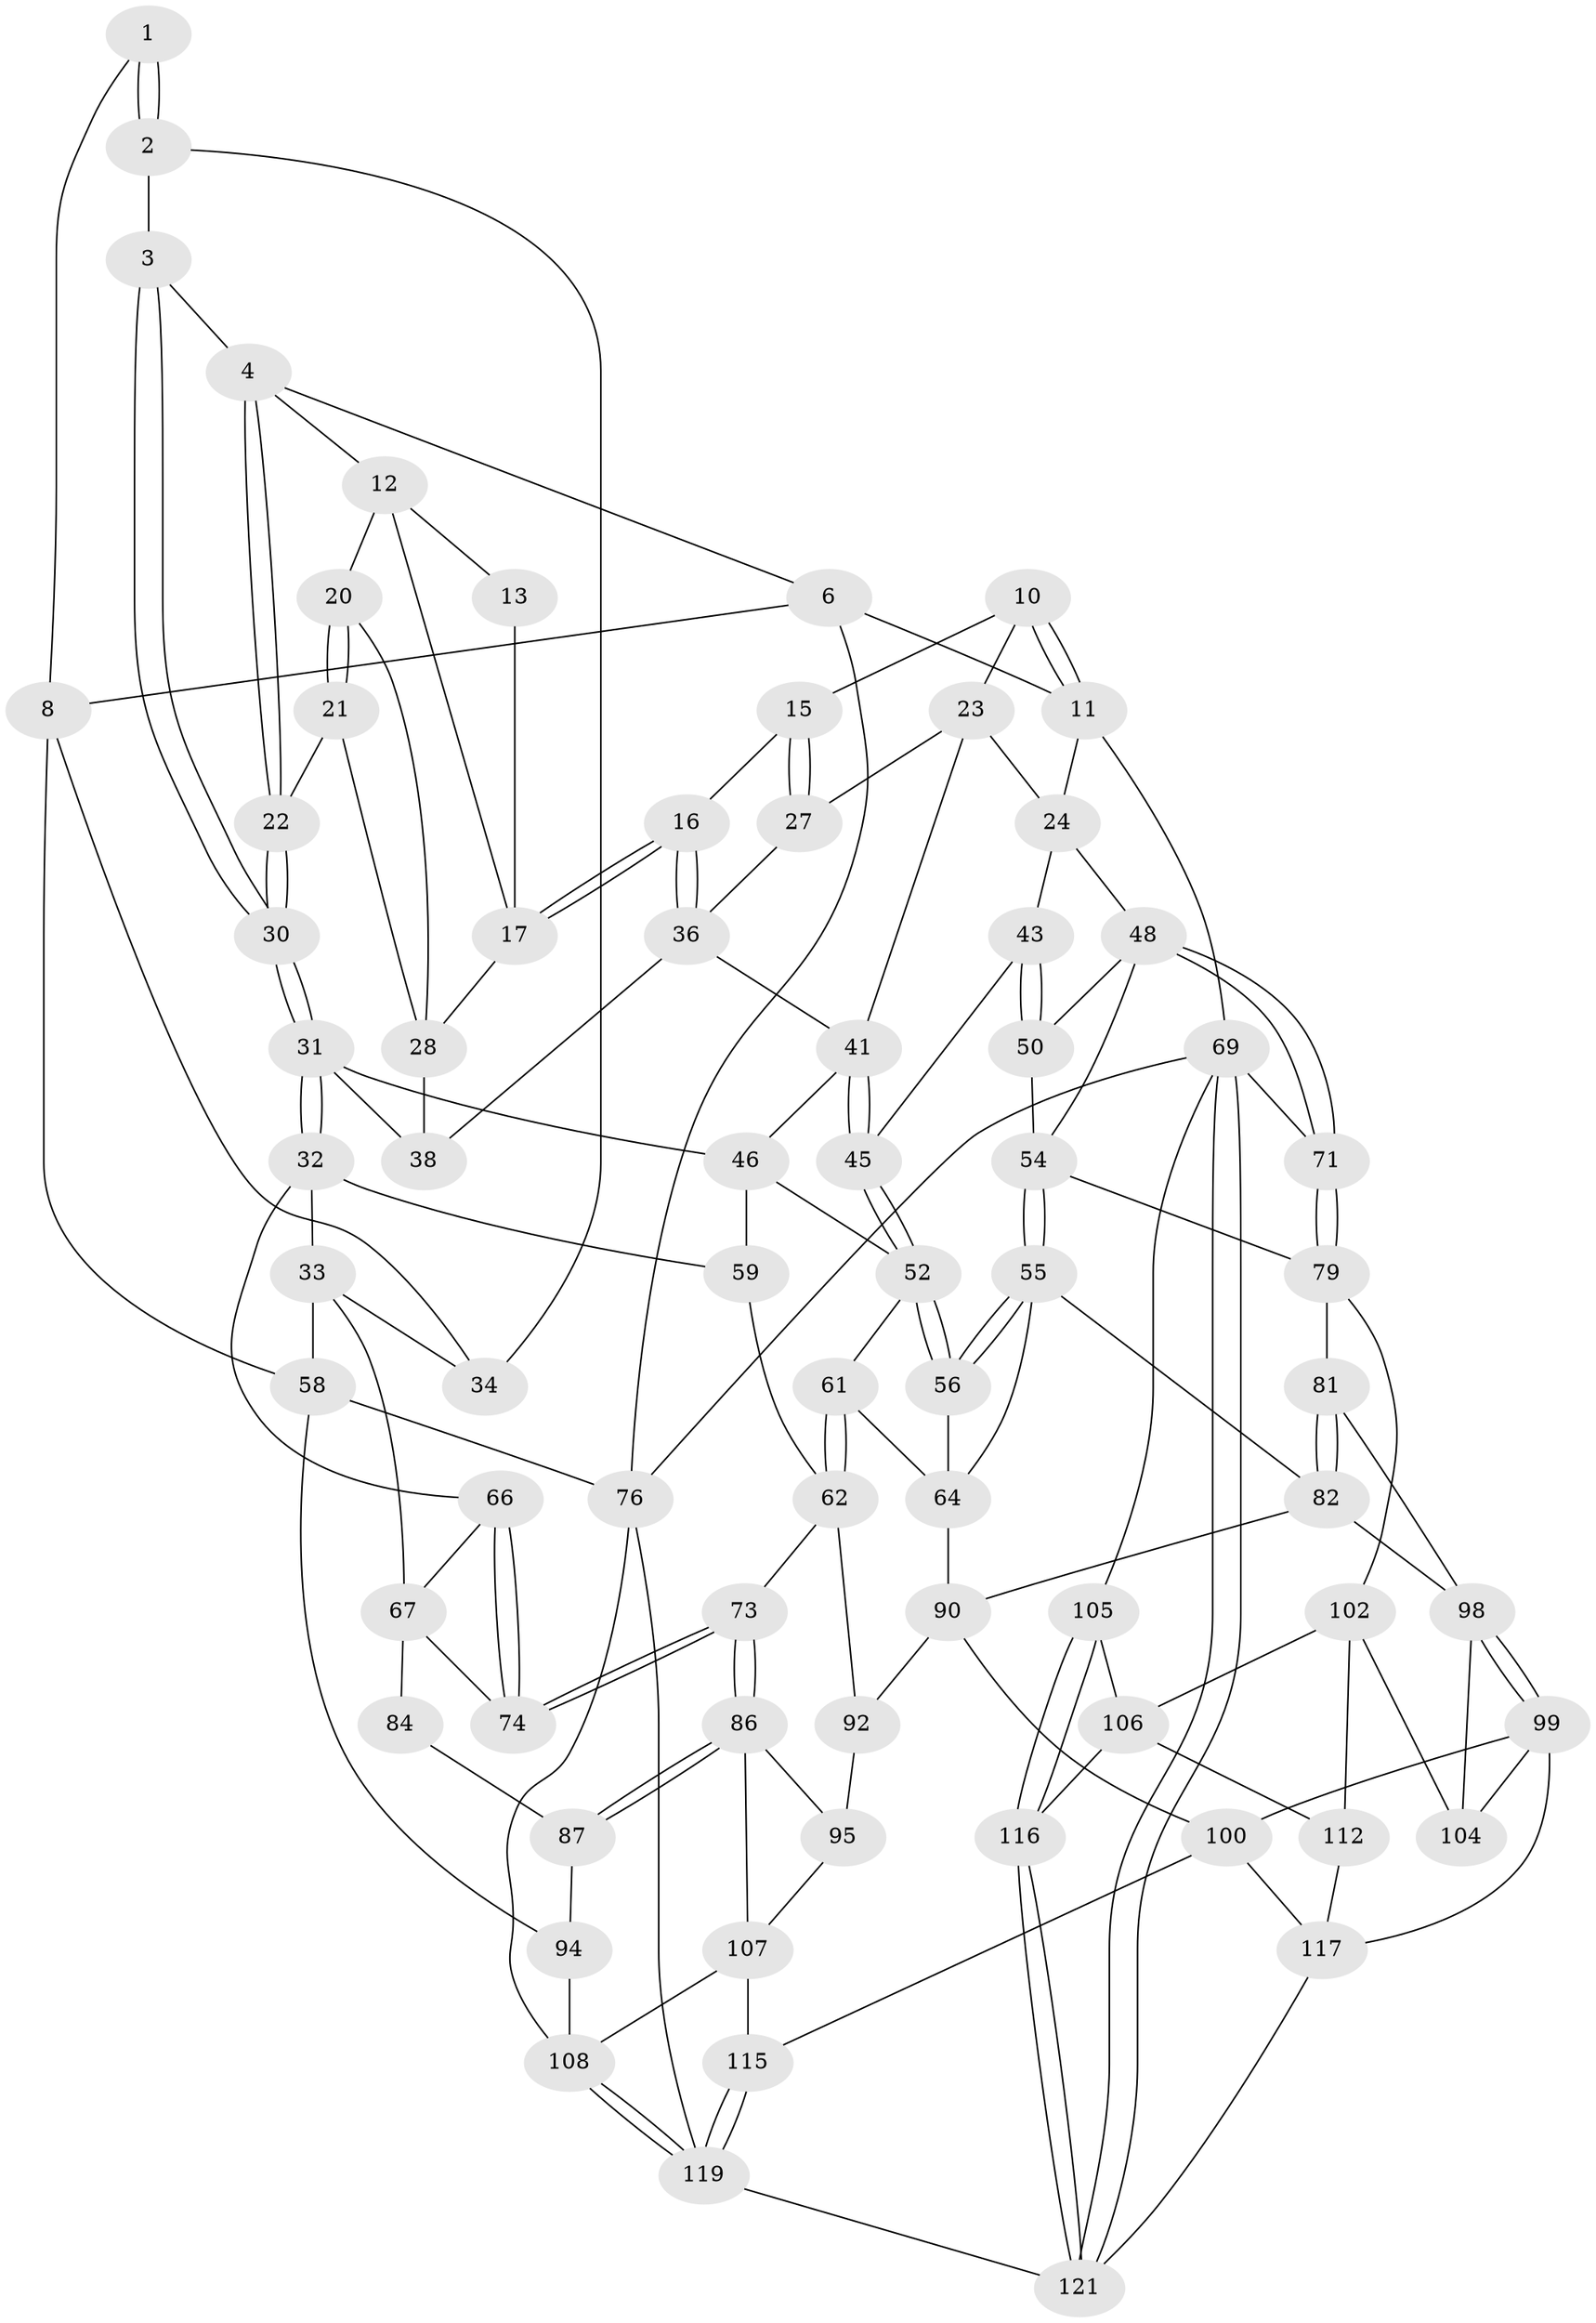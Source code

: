 // original degree distribution, {3: 0.03278688524590164, 5: 0.5573770491803278, 4: 0.19672131147540983, 6: 0.21311475409836064}
// Generated by graph-tools (version 1.1) at 2025/11/02/27/25 16:11:54]
// undirected, 74 vertices, 161 edges
graph export_dot {
graph [start="1"]
  node [color=gray90,style=filled];
  1 [pos="+0.0459547763898797+0",super="+7"];
  2 [pos="+0.14254617015898943+0.08854351826057551",super="+29"];
  3 [pos="+0.15864397648320816+0.08421776742862715"];
  4 [pos="+0.2684590536229571+0",super="+5"];
  6 [pos="+0+0",super="+9"];
  8 [pos="+0+0",super="+40"];
  10 [pos="+0.6241702712885457+0",super="+14"];
  11 [pos="+1+0"];
  12 [pos="+0.3651335087267413+0",super="+19"];
  13 [pos="+0.5889770075407798+0"];
  15 [pos="+0.5992967542559554+0.0592471974166094"];
  16 [pos="+0.5446547635060958+0.13860812070484735"];
  17 [pos="+0.5404284364952405+0.13579542091268598",super="+18"];
  20 [pos="+0.41903456865335614+0.053130476911603816"];
  21 [pos="+0.3269729484178994+0.146803271184831"];
  22 [pos="+0.2942459465405619+0.14535162765455714"];
  23 [pos="+0.7359745958761849+0.1573099768767832",super="+26"];
  24 [pos="+0.9088350720881646+0.14122347470006533",super="+25"];
  27 [pos="+0.6789896270880127+0.20088585931834677"];
  28 [pos="+0.4460583153026577+0.12493558018443567",super="+35"];
  30 [pos="+0.2611457743639046+0.18350449639755884"];
  31 [pos="+0.2222581254677623+0.2845455326025161",super="+39"];
  32 [pos="+0.1699884136623575+0.31491243130686164",super="+60"];
  33 [pos="+0.06954009128319671+0.2460864233578867",super="+57"];
  34 [pos="+0.06102454765362817+0.23949757092358293"];
  36 [pos="+0.5542167910229538+0.15780054841360855",super="+37"];
  38 [pos="+0.42754274407012305+0.2510046499274134"];
  41 [pos="+0.6720211441236069+0.27747532124036806",super="+42"];
  43 [pos="+0.8687025867828476+0.28146109004586256",super="+44"];
  45 [pos="+0.6729224536939651+0.27986353042740464"];
  46 [pos="+0.5055637794734185+0.3445987452796618",super="+47"];
  48 [pos="+1+0.32626476529359616",super="+49"];
  50 [pos="+0.9089459637045317+0.3808072117888068",super="+51"];
  52 [pos="+0.6589584822793773+0.38861325230454924",super="+53"];
  54 [pos="+0.7901789186732507+0.45040609247126545",super="+72"];
  55 [pos="+0.7474026432167902+0.4819839424816199",super="+78"];
  56 [pos="+0.6612809408321352+0.39315067288044775"];
  58 [pos="+0+0.5905905917023386",super="+75"];
  59 [pos="+0.398690704493333+0.431966445894958"];
  61 [pos="+0.5121969409347703+0.5232957751848681"];
  62 [pos="+0.464398609473096+0.5334491529710923",super="+63"];
  64 [pos="+0.5772649628062683+0.505831814041102",super="+65"];
  66 [pos="+0.168752672370908+0.3813650732921389"];
  67 [pos="+0.022685279088272434+0.49722727969683267",super="+68"];
  69 [pos="+1+1",super="+70"];
  71 [pos="+1+0.6386934038310159"];
  73 [pos="+0.2622771702802369+0.5521352758953001"];
  74 [pos="+0.2502980618678789+0.5416043017600097",super="+83"];
  76 [pos="+0+0.8823140876156129",super="+77"];
  79 [pos="+0.9328642178152776+0.5248172162954",super="+80"];
  81 [pos="+0.7839306385642596+0.5851811819723379"];
  82 [pos="+0.744671384643752+0.5363398428009034",super="+89"];
  84 [pos="+0.11027793984276654+0.5910077513216802",super="+85"];
  86 [pos="+0.26323245038604004+0.6367662009871901",super="+96"];
  87 [pos="+0.13269341411525037+0.6510652291636592",super="+88"];
  90 [pos="+0.5811235999087061+0.5838550207302127",super="+91"];
  92 [pos="+0.4900998589153181+0.7177347473341038",super="+93"];
  94 [pos="+0.07252221084813813+0.6870447544224738"];
  95 [pos="+0.37818884402010233+0.6462117284659776",super="+97"];
  98 [pos="+0.6414965707916775+0.7152952746527141",super="+101"];
  99 [pos="+0.6140100928386923+0.7483127940458237",super="+113"];
  100 [pos="+0.5975837458652573+0.7538531196789094",super="+114"];
  102 [pos="+0.8802925569954881+0.6771589369226514",super="+103"];
  104 [pos="+0.7762796491488045+0.7479626828048853"];
  105 [pos="+0.9848926890776708+0.7066385371813666"];
  106 [pos="+0.9183813469110955+0.6914896737427123",super="+111"];
  107 [pos="+0.26520556853657895+0.7343176606671313",super="+110"];
  108 [pos="+0.15319029558739317+0.7911844705356649",super="+109"];
  112 [pos="+0.845759076028177+0.8877597388832872"];
  115 [pos="+0.3790385793336941+0.850063826831362"];
  116 [pos="+0.8920353478306392+0.917372758076656"];
  117 [pos="+0.7250441385595308+0.8940560775141763",super="+118"];
  119 [pos="+0.14797339472170215+1",super="+120"];
  121 [pos="+1+1",super="+122"];
  1 -- 2 [weight=2];
  1 -- 2;
  1 -- 8;
  2 -- 3;
  2 -- 34;
  3 -- 4;
  3 -- 30;
  3 -- 30;
  4 -- 22;
  4 -- 22;
  4 -- 12;
  4 -- 6;
  6 -- 8;
  6 -- 11;
  6 -- 76;
  8 -- 34;
  8 -- 58;
  10 -- 11;
  10 -- 11;
  10 -- 15;
  10 -- 23;
  11 -- 69;
  11 -- 24;
  12 -- 13;
  12 -- 20;
  12 -- 17;
  13 -- 17;
  15 -- 16;
  15 -- 27;
  15 -- 27;
  16 -- 17;
  16 -- 17;
  16 -- 36;
  16 -- 36;
  17 -- 28;
  20 -- 21;
  20 -- 21;
  20 -- 28;
  21 -- 22;
  21 -- 28;
  22 -- 30;
  22 -- 30;
  23 -- 24;
  23 -- 41;
  23 -- 27;
  24 -- 43;
  24 -- 48;
  27 -- 36;
  28 -- 38;
  30 -- 31;
  30 -- 31;
  31 -- 32;
  31 -- 32;
  31 -- 38;
  31 -- 46;
  32 -- 33;
  32 -- 66;
  32 -- 59;
  33 -- 34;
  33 -- 58;
  33 -- 67;
  36 -- 41;
  36 -- 38;
  41 -- 45;
  41 -- 45;
  41 -- 46;
  43 -- 50 [weight=2];
  43 -- 50;
  43 -- 45;
  45 -- 52;
  45 -- 52;
  46 -- 52;
  46 -- 59;
  48 -- 71;
  48 -- 71;
  48 -- 50;
  48 -- 54;
  50 -- 54;
  52 -- 56;
  52 -- 56;
  52 -- 61;
  54 -- 55;
  54 -- 55;
  54 -- 79;
  55 -- 56;
  55 -- 56;
  55 -- 64;
  55 -- 82;
  56 -- 64;
  58 -- 76;
  58 -- 94;
  59 -- 62;
  61 -- 62;
  61 -- 62;
  61 -- 64;
  62 -- 73;
  62 -- 92;
  64 -- 90;
  66 -- 67;
  66 -- 74;
  66 -- 74;
  67 -- 74;
  67 -- 84;
  69 -- 121;
  69 -- 121;
  69 -- 76;
  69 -- 105;
  69 -- 71;
  71 -- 79;
  71 -- 79;
  73 -- 74;
  73 -- 74;
  73 -- 86;
  73 -- 86;
  76 -- 108;
  76 -- 119;
  79 -- 81;
  79 -- 102;
  81 -- 82;
  81 -- 82;
  81 -- 98;
  82 -- 90;
  82 -- 98;
  84 -- 87 [weight=2];
  86 -- 87;
  86 -- 87;
  86 -- 107;
  86 -- 95;
  87 -- 94;
  90 -- 100;
  90 -- 92;
  92 -- 95 [weight=2];
  94 -- 108;
  95 -- 107;
  98 -- 99;
  98 -- 99;
  98 -- 104;
  99 -- 100;
  99 -- 104;
  99 -- 117;
  100 -- 115;
  100 -- 117;
  102 -- 106;
  102 -- 104;
  102 -- 112;
  105 -- 106;
  105 -- 116;
  105 -- 116;
  106 -- 112;
  106 -- 116;
  107 -- 108;
  107 -- 115;
  108 -- 119;
  108 -- 119;
  112 -- 117;
  115 -- 119;
  115 -- 119;
  116 -- 121;
  116 -- 121;
  117 -- 121;
  119 -- 121;
}
